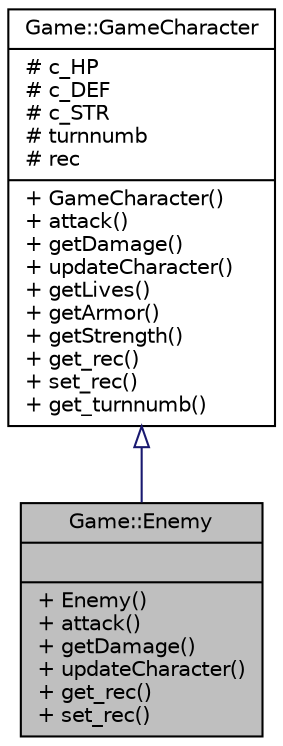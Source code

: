 digraph "Game::Enemy"
{
 // LATEX_PDF_SIZE
  bgcolor="transparent";
  edge [fontname="Helvetica",fontsize="10",labelfontname="Helvetica",labelfontsize="10"];
  node [fontname="Helvetica",fontsize="10",shape=record];
  Node1 [label="{Game::Enemy\n||+ Enemy()\l+ attack()\l+ getDamage()\l+ updateCharacter()\l+ get_rec()\l+ set_rec()\l}",height=0.2,width=0.4,color="black", fillcolor="grey75", style="filled", fontcolor="black",tooltip=" "];
  Node2 -> Node1 [dir="back",color="midnightblue",fontsize="10",style="solid",arrowtail="onormal",fontname="Helvetica"];
  Node2 [label="{Game::GameCharacter\n|# c_HP\l# c_DEF\l# c_STR\l# turnnumb\l# rec\l|+ GameCharacter()\l+ attack()\l+ getDamage()\l+ updateCharacter()\l+ getLives()\l+ getArmor()\l+ getStrength()\l+ get_rec()\l+ set_rec()\l+ get_turnnumb()\l}",height=0.2,width=0.4,color="black",URL="$class_game_1_1_game_character.html",tooltip=" "];
}
